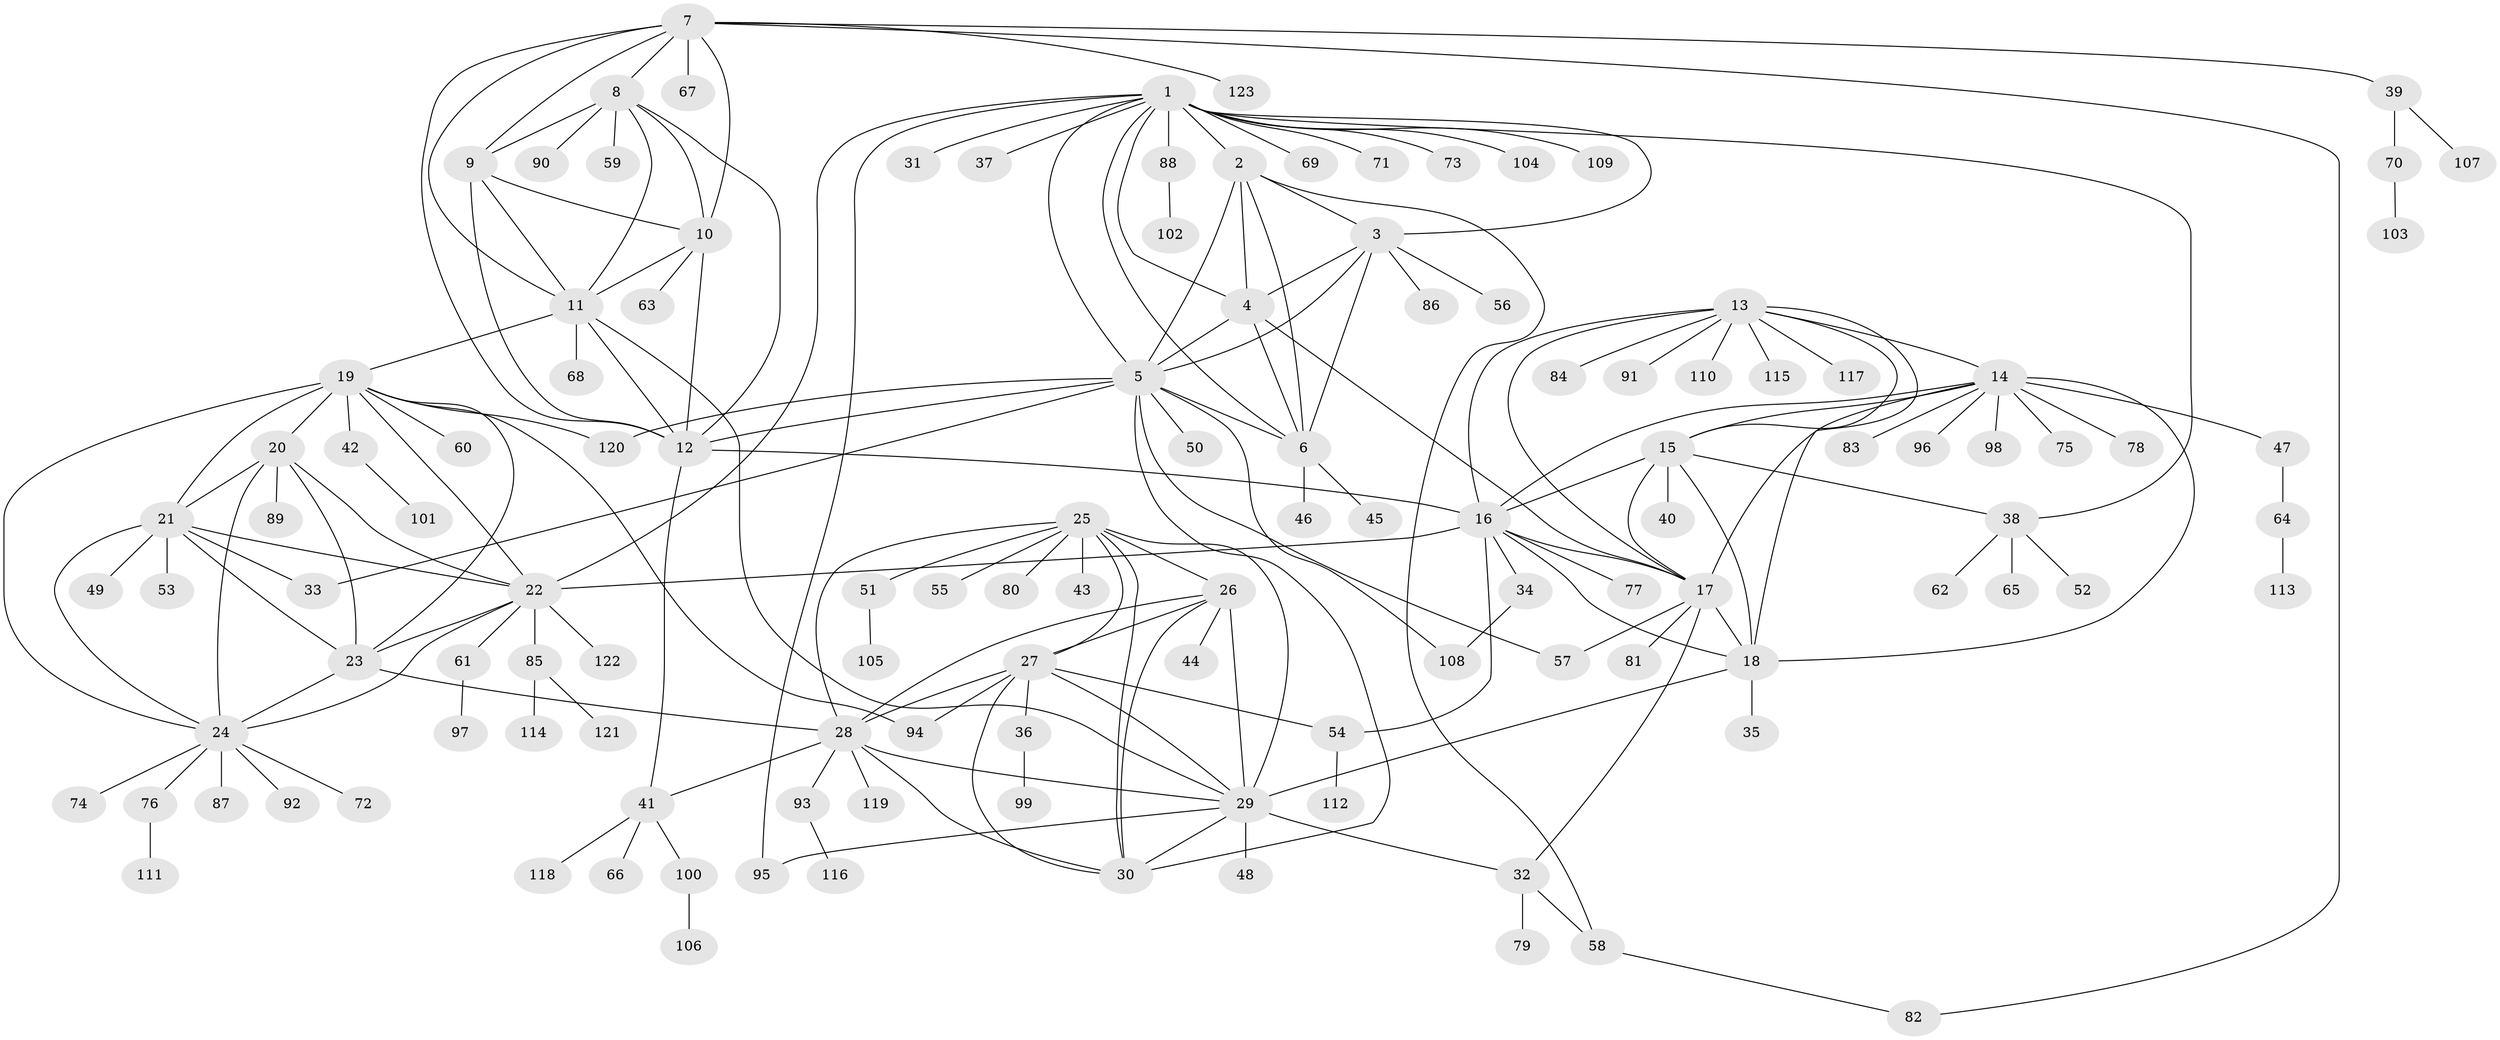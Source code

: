 // Generated by graph-tools (version 1.1) at 2025/26/03/09/25 03:26:42]
// undirected, 123 vertices, 190 edges
graph export_dot {
graph [start="1"]
  node [color=gray90,style=filled];
  1;
  2;
  3;
  4;
  5;
  6;
  7;
  8;
  9;
  10;
  11;
  12;
  13;
  14;
  15;
  16;
  17;
  18;
  19;
  20;
  21;
  22;
  23;
  24;
  25;
  26;
  27;
  28;
  29;
  30;
  31;
  32;
  33;
  34;
  35;
  36;
  37;
  38;
  39;
  40;
  41;
  42;
  43;
  44;
  45;
  46;
  47;
  48;
  49;
  50;
  51;
  52;
  53;
  54;
  55;
  56;
  57;
  58;
  59;
  60;
  61;
  62;
  63;
  64;
  65;
  66;
  67;
  68;
  69;
  70;
  71;
  72;
  73;
  74;
  75;
  76;
  77;
  78;
  79;
  80;
  81;
  82;
  83;
  84;
  85;
  86;
  87;
  88;
  89;
  90;
  91;
  92;
  93;
  94;
  95;
  96;
  97;
  98;
  99;
  100;
  101;
  102;
  103;
  104;
  105;
  106;
  107;
  108;
  109;
  110;
  111;
  112;
  113;
  114;
  115;
  116;
  117;
  118;
  119;
  120;
  121;
  122;
  123;
  1 -- 2;
  1 -- 3;
  1 -- 4;
  1 -- 5;
  1 -- 6;
  1 -- 22;
  1 -- 31;
  1 -- 37;
  1 -- 38;
  1 -- 69;
  1 -- 71;
  1 -- 73;
  1 -- 88;
  1 -- 95;
  1 -- 104;
  1 -- 109;
  2 -- 3;
  2 -- 4;
  2 -- 5;
  2 -- 6;
  2 -- 58;
  3 -- 4;
  3 -- 5;
  3 -- 6;
  3 -- 56;
  3 -- 86;
  4 -- 5;
  4 -- 6;
  4 -- 17;
  5 -- 6;
  5 -- 12;
  5 -- 30;
  5 -- 33;
  5 -- 50;
  5 -- 57;
  5 -- 108;
  5 -- 120;
  6 -- 45;
  6 -- 46;
  7 -- 8;
  7 -- 9;
  7 -- 10;
  7 -- 11;
  7 -- 12;
  7 -- 39;
  7 -- 67;
  7 -- 82;
  7 -- 123;
  8 -- 9;
  8 -- 10;
  8 -- 11;
  8 -- 12;
  8 -- 59;
  8 -- 90;
  9 -- 10;
  9 -- 11;
  9 -- 12;
  10 -- 11;
  10 -- 12;
  10 -- 63;
  11 -- 12;
  11 -- 19;
  11 -- 29;
  11 -- 68;
  12 -- 16;
  12 -- 41;
  13 -- 14;
  13 -- 15;
  13 -- 16;
  13 -- 17;
  13 -- 18;
  13 -- 84;
  13 -- 91;
  13 -- 110;
  13 -- 115;
  13 -- 117;
  14 -- 15;
  14 -- 16;
  14 -- 17;
  14 -- 18;
  14 -- 47;
  14 -- 75;
  14 -- 78;
  14 -- 83;
  14 -- 96;
  14 -- 98;
  15 -- 16;
  15 -- 17;
  15 -- 18;
  15 -- 38;
  15 -- 40;
  16 -- 17;
  16 -- 18;
  16 -- 22;
  16 -- 34;
  16 -- 54;
  16 -- 77;
  17 -- 18;
  17 -- 32;
  17 -- 57;
  17 -- 81;
  18 -- 29;
  18 -- 35;
  19 -- 20;
  19 -- 21;
  19 -- 22;
  19 -- 23;
  19 -- 24;
  19 -- 42;
  19 -- 60;
  19 -- 94;
  19 -- 120;
  20 -- 21;
  20 -- 22;
  20 -- 23;
  20 -- 24;
  20 -- 89;
  21 -- 22;
  21 -- 23;
  21 -- 24;
  21 -- 33;
  21 -- 49;
  21 -- 53;
  22 -- 23;
  22 -- 24;
  22 -- 61;
  22 -- 85;
  22 -- 122;
  23 -- 24;
  23 -- 28;
  24 -- 72;
  24 -- 74;
  24 -- 76;
  24 -- 87;
  24 -- 92;
  25 -- 26;
  25 -- 27;
  25 -- 28;
  25 -- 29;
  25 -- 30;
  25 -- 43;
  25 -- 51;
  25 -- 55;
  25 -- 80;
  26 -- 27;
  26 -- 28;
  26 -- 29;
  26 -- 30;
  26 -- 44;
  27 -- 28;
  27 -- 29;
  27 -- 30;
  27 -- 36;
  27 -- 54;
  27 -- 94;
  28 -- 29;
  28 -- 30;
  28 -- 41;
  28 -- 93;
  28 -- 119;
  29 -- 30;
  29 -- 32;
  29 -- 48;
  29 -- 95;
  32 -- 58;
  32 -- 79;
  34 -- 108;
  36 -- 99;
  38 -- 52;
  38 -- 62;
  38 -- 65;
  39 -- 70;
  39 -- 107;
  41 -- 66;
  41 -- 100;
  41 -- 118;
  42 -- 101;
  47 -- 64;
  51 -- 105;
  54 -- 112;
  58 -- 82;
  61 -- 97;
  64 -- 113;
  70 -- 103;
  76 -- 111;
  85 -- 114;
  85 -- 121;
  88 -- 102;
  93 -- 116;
  100 -- 106;
}
